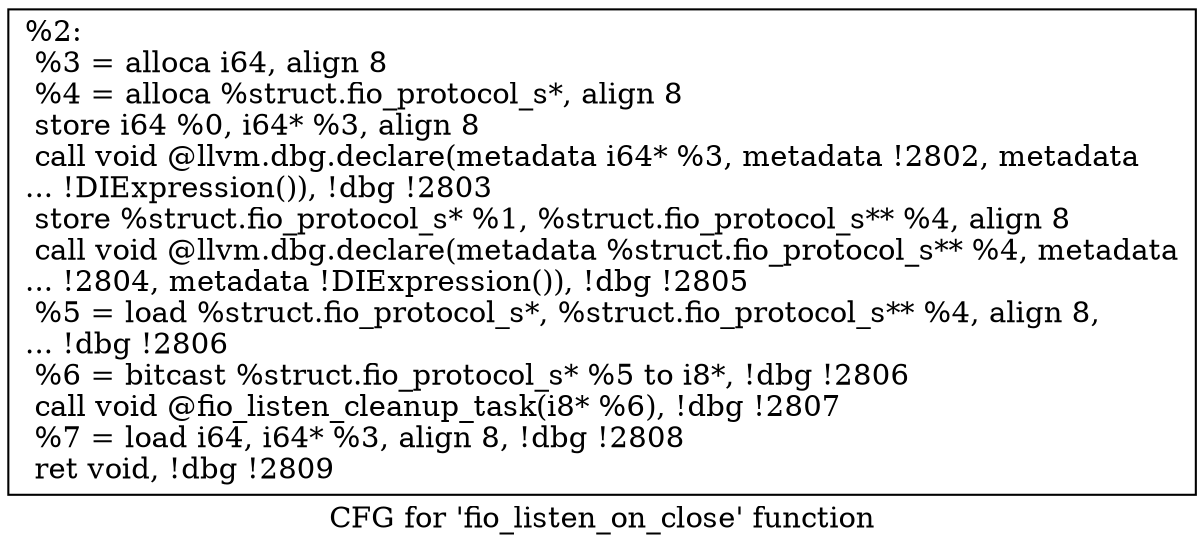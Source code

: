 digraph "CFG for 'fio_listen_on_close' function" {
	label="CFG for 'fio_listen_on_close' function";

	Node0x5568517bd1f0 [shape=record,label="{%2:\l  %3 = alloca i64, align 8\l  %4 = alloca %struct.fio_protocol_s*, align 8\l  store i64 %0, i64* %3, align 8\l  call void @llvm.dbg.declare(metadata i64* %3, metadata !2802, metadata\l... !DIExpression()), !dbg !2803\l  store %struct.fio_protocol_s* %1, %struct.fio_protocol_s** %4, align 8\l  call void @llvm.dbg.declare(metadata %struct.fio_protocol_s** %4, metadata\l... !2804, metadata !DIExpression()), !dbg !2805\l  %5 = load %struct.fio_protocol_s*, %struct.fio_protocol_s** %4, align 8,\l... !dbg !2806\l  %6 = bitcast %struct.fio_protocol_s* %5 to i8*, !dbg !2806\l  call void @fio_listen_cleanup_task(i8* %6), !dbg !2807\l  %7 = load i64, i64* %3, align 8, !dbg !2808\l  ret void, !dbg !2809\l}"];
}
